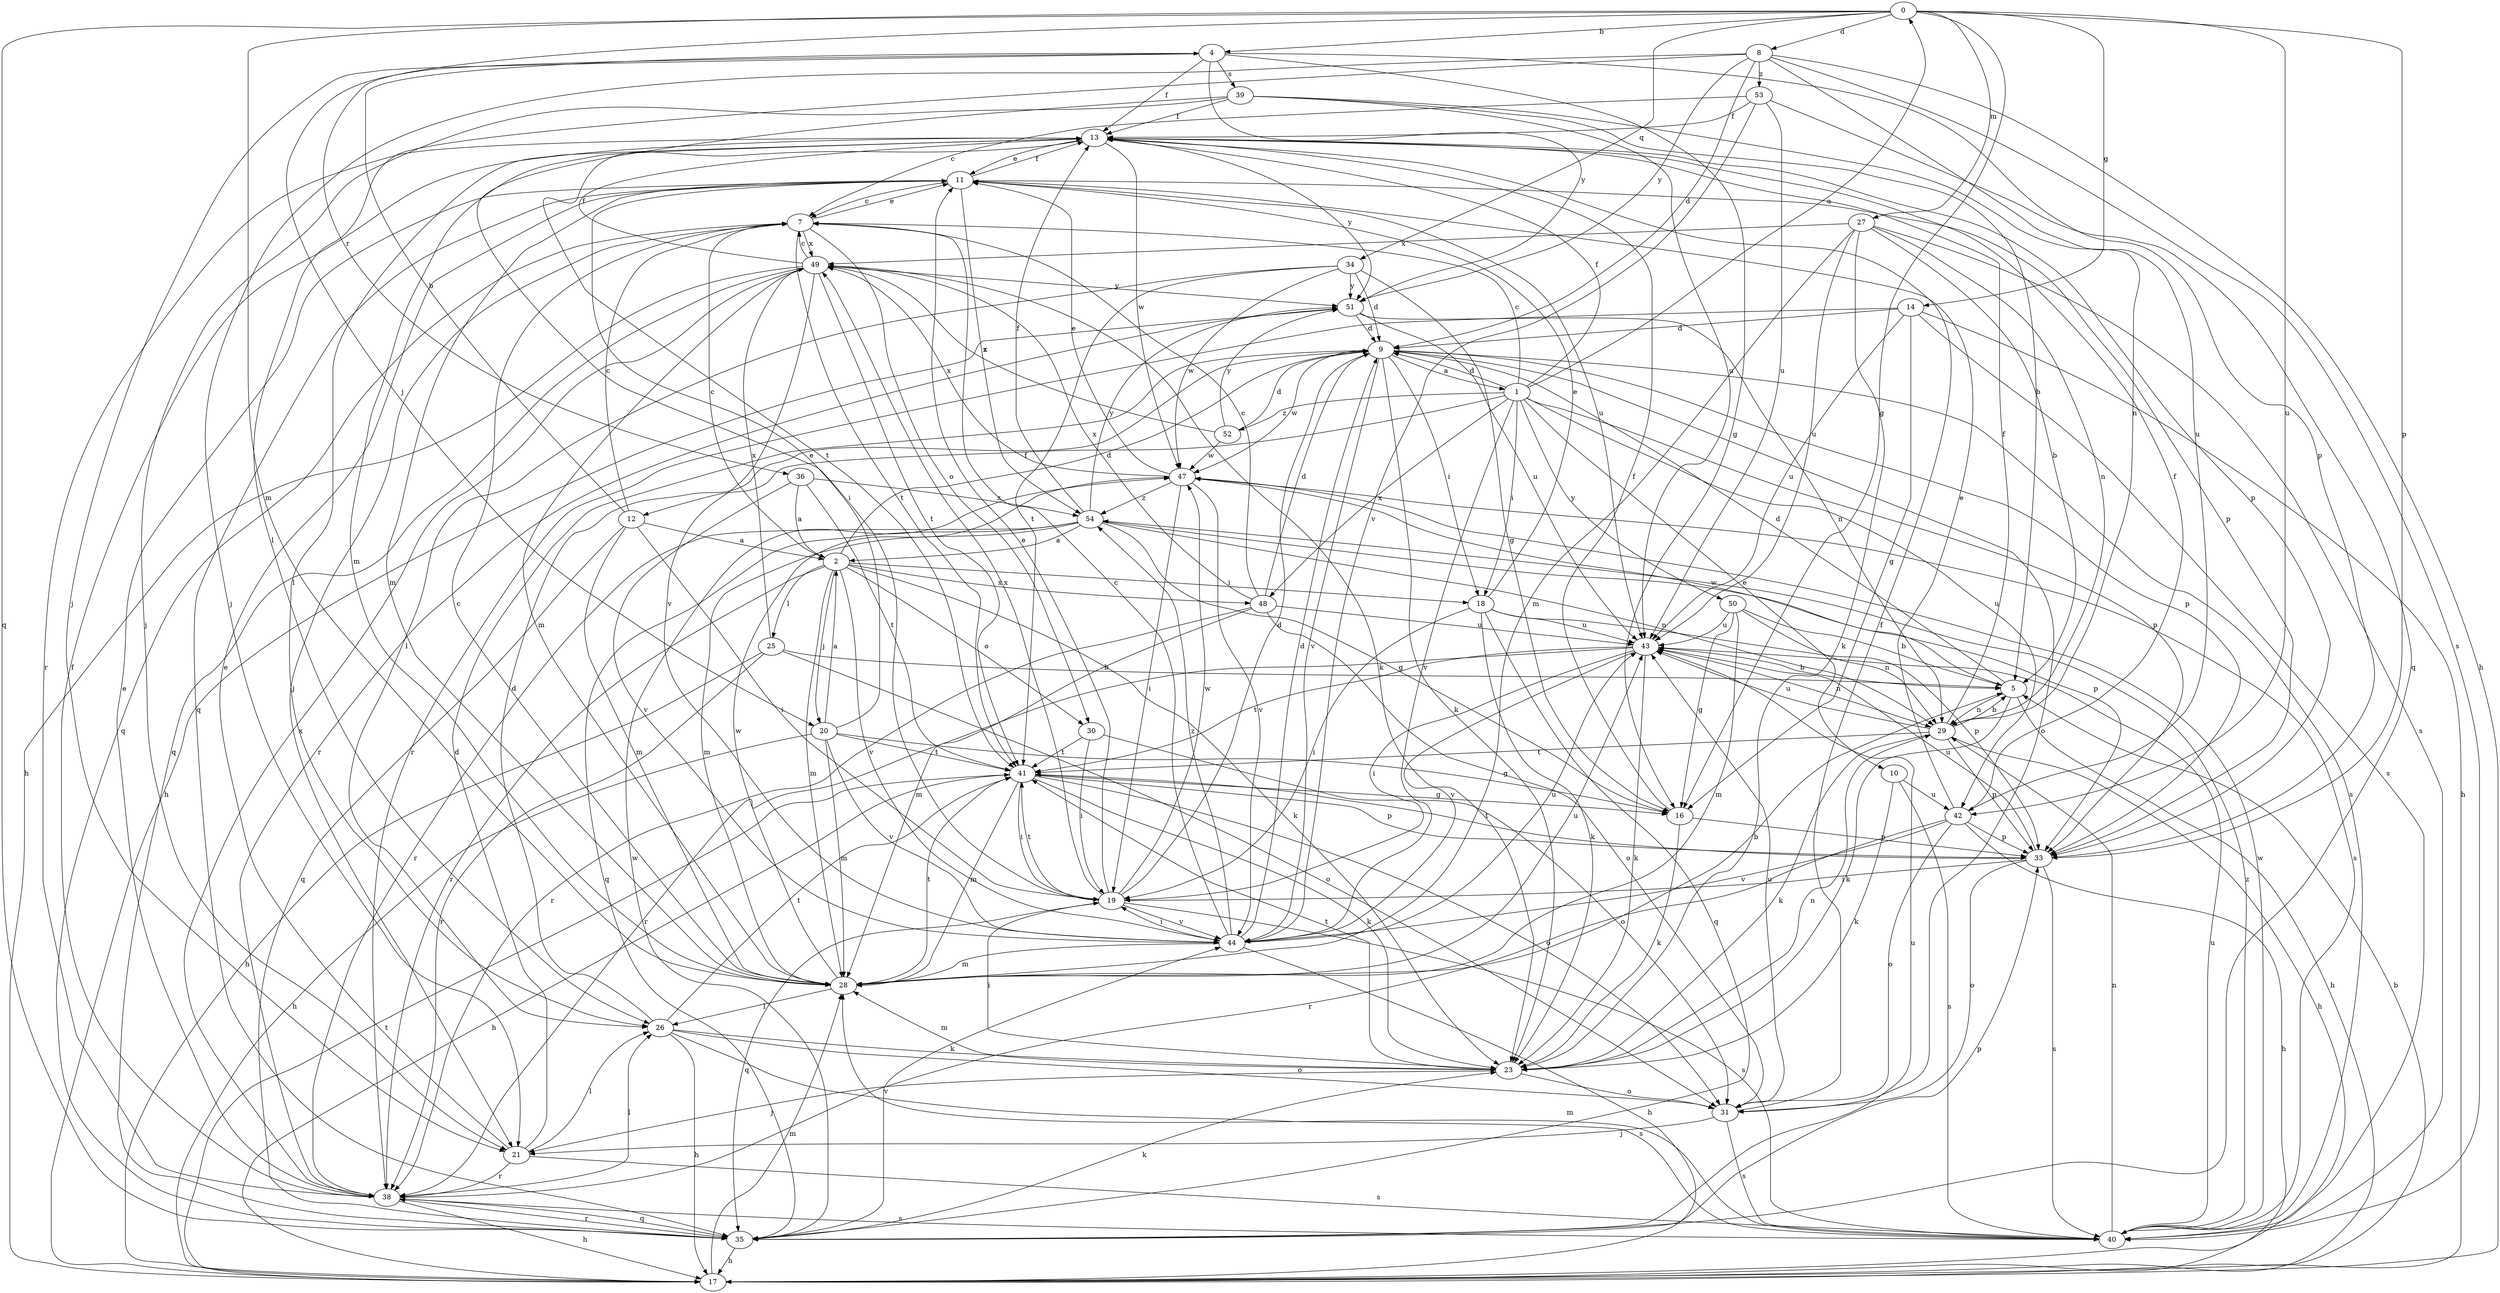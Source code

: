 strict digraph  {
0;
1;
2;
4;
5;
7;
8;
9;
10;
11;
12;
13;
14;
16;
17;
18;
19;
20;
21;
23;
25;
26;
27;
28;
29;
30;
31;
33;
34;
35;
36;
38;
39;
40;
41;
42;
43;
44;
47;
48;
49;
50;
51;
52;
53;
54;
0 -> 4  [label=b];
0 -> 8  [label=d];
0 -> 14  [label=g];
0 -> 16  [label=g];
0 -> 27  [label=m];
0 -> 28  [label=m];
0 -> 33  [label=p];
0 -> 34  [label=q];
0 -> 35  [label=q];
0 -> 36  [label=r];
0 -> 42  [label=u];
1 -> 0  [label=a];
1 -> 7  [label=c];
1 -> 9  [label=d];
1 -> 10  [label=e];
1 -> 12  [label=f];
1 -> 13  [label=f];
1 -> 18  [label=i];
1 -> 33  [label=p];
1 -> 42  [label=u];
1 -> 44  [label=v];
1 -> 48  [label=x];
1 -> 50  [label=y];
1 -> 52  [label=z];
2 -> 7  [label=c];
2 -> 9  [label=d];
2 -> 18  [label=i];
2 -> 20  [label=j];
2 -> 23  [label=k];
2 -> 25  [label=l];
2 -> 28  [label=m];
2 -> 30  [label=o];
2 -> 38  [label=r];
2 -> 44  [label=v];
2 -> 48  [label=x];
4 -> 13  [label=f];
4 -> 16  [label=g];
4 -> 20  [label=j];
4 -> 21  [label=j];
4 -> 33  [label=p];
4 -> 39  [label=s];
4 -> 51  [label=y];
5 -> 9  [label=d];
5 -> 17  [label=h];
5 -> 23  [label=k];
5 -> 29  [label=n];
5 -> 47  [label=w];
7 -> 11  [label=e];
7 -> 21  [label=j];
7 -> 30  [label=o];
7 -> 35  [label=q];
7 -> 41  [label=t];
7 -> 49  [label=x];
8 -> 9  [label=d];
8 -> 17  [label=h];
8 -> 21  [label=j];
8 -> 26  [label=l];
8 -> 40  [label=s];
8 -> 42  [label=u];
8 -> 51  [label=y];
8 -> 53  [label=z];
9 -> 1  [label=a];
9 -> 18  [label=i];
9 -> 23  [label=k];
9 -> 31  [label=o];
9 -> 33  [label=p];
9 -> 40  [label=s];
9 -> 44  [label=v];
9 -> 47  [label=w];
10 -> 23  [label=k];
10 -> 40  [label=s];
10 -> 42  [label=u];
11 -> 7  [label=c];
11 -> 13  [label=f];
11 -> 28  [label=m];
11 -> 33  [label=p];
11 -> 35  [label=q];
11 -> 43  [label=u];
11 -> 54  [label=z];
12 -> 2  [label=a];
12 -> 4  [label=b];
12 -> 7  [label=c];
12 -> 19  [label=i];
12 -> 28  [label=m];
12 -> 35  [label=q];
13 -> 11  [label=e];
13 -> 26  [label=l];
13 -> 28  [label=m];
13 -> 33  [label=p];
13 -> 38  [label=r];
13 -> 41  [label=t];
13 -> 47  [label=w];
13 -> 51  [label=y];
14 -> 9  [label=d];
14 -> 16  [label=g];
14 -> 17  [label=h];
14 -> 38  [label=r];
14 -> 40  [label=s];
14 -> 43  [label=u];
16 -> 13  [label=f];
16 -> 23  [label=k];
16 -> 33  [label=p];
17 -> 5  [label=b];
17 -> 28  [label=m];
17 -> 41  [label=t];
18 -> 11  [label=e];
18 -> 19  [label=i];
18 -> 23  [label=k];
18 -> 33  [label=p];
18 -> 35  [label=q];
18 -> 43  [label=u];
19 -> 9  [label=d];
19 -> 11  [label=e];
19 -> 35  [label=q];
19 -> 40  [label=s];
19 -> 41  [label=t];
19 -> 44  [label=v];
19 -> 47  [label=w];
19 -> 49  [label=x];
20 -> 2  [label=a];
20 -> 11  [label=e];
20 -> 16  [label=g];
20 -> 17  [label=h];
20 -> 28  [label=m];
20 -> 41  [label=t];
20 -> 44  [label=v];
21 -> 9  [label=d];
21 -> 11  [label=e];
21 -> 26  [label=l];
21 -> 38  [label=r];
21 -> 40  [label=s];
23 -> 19  [label=i];
23 -> 21  [label=j];
23 -> 28  [label=m];
23 -> 29  [label=n];
23 -> 31  [label=o];
23 -> 41  [label=t];
25 -> 5  [label=b];
25 -> 17  [label=h];
25 -> 31  [label=o];
25 -> 38  [label=r];
25 -> 49  [label=x];
26 -> 9  [label=d];
26 -> 17  [label=h];
26 -> 23  [label=k];
26 -> 31  [label=o];
26 -> 40  [label=s];
26 -> 41  [label=t];
27 -> 5  [label=b];
27 -> 23  [label=k];
27 -> 28  [label=m];
27 -> 29  [label=n];
27 -> 40  [label=s];
27 -> 43  [label=u];
27 -> 49  [label=x];
28 -> 5  [label=b];
28 -> 7  [label=c];
28 -> 26  [label=l];
28 -> 41  [label=t];
28 -> 43  [label=u];
28 -> 47  [label=w];
29 -> 5  [label=b];
29 -> 13  [label=f];
29 -> 17  [label=h];
29 -> 23  [label=k];
29 -> 33  [label=p];
29 -> 41  [label=t];
29 -> 43  [label=u];
30 -> 19  [label=i];
30 -> 31  [label=o];
30 -> 41  [label=t];
31 -> 13  [label=f];
31 -> 21  [label=j];
31 -> 40  [label=s];
31 -> 43  [label=u];
33 -> 19  [label=i];
33 -> 31  [label=o];
33 -> 40  [label=s];
33 -> 41  [label=t];
33 -> 43  [label=u];
34 -> 9  [label=d];
34 -> 16  [label=g];
34 -> 26  [label=l];
34 -> 41  [label=t];
34 -> 47  [label=w];
34 -> 51  [label=y];
35 -> 17  [label=h];
35 -> 23  [label=k];
35 -> 33  [label=p];
35 -> 38  [label=r];
35 -> 43  [label=u];
35 -> 44  [label=v];
35 -> 47  [label=w];
36 -> 2  [label=a];
36 -> 41  [label=t];
36 -> 44  [label=v];
36 -> 54  [label=z];
38 -> 11  [label=e];
38 -> 13  [label=f];
38 -> 17  [label=h];
38 -> 26  [label=l];
38 -> 35  [label=q];
38 -> 40  [label=s];
38 -> 49  [label=x];
39 -> 5  [label=b];
39 -> 13  [label=f];
39 -> 19  [label=i];
39 -> 21  [label=j];
39 -> 29  [label=n];
39 -> 43  [label=u];
40 -> 28  [label=m];
40 -> 29  [label=n];
40 -> 43  [label=u];
40 -> 47  [label=w];
40 -> 54  [label=z];
41 -> 16  [label=g];
41 -> 17  [label=h];
41 -> 19  [label=i];
41 -> 23  [label=k];
41 -> 28  [label=m];
41 -> 31  [label=o];
41 -> 33  [label=p];
42 -> 11  [label=e];
42 -> 13  [label=f];
42 -> 17  [label=h];
42 -> 31  [label=o];
42 -> 33  [label=p];
42 -> 38  [label=r];
42 -> 44  [label=v];
43 -> 5  [label=b];
43 -> 19  [label=i];
43 -> 23  [label=k];
43 -> 29  [label=n];
43 -> 38  [label=r];
43 -> 41  [label=t];
43 -> 44  [label=v];
44 -> 7  [label=c];
44 -> 9  [label=d];
44 -> 17  [label=h];
44 -> 19  [label=i];
44 -> 28  [label=m];
44 -> 43  [label=u];
44 -> 54  [label=z];
47 -> 11  [label=e];
47 -> 19  [label=i];
47 -> 40  [label=s];
47 -> 44  [label=v];
47 -> 49  [label=x];
47 -> 54  [label=z];
48 -> 7  [label=c];
48 -> 9  [label=d];
48 -> 28  [label=m];
48 -> 31  [label=o];
48 -> 38  [label=r];
48 -> 43  [label=u];
48 -> 49  [label=x];
49 -> 7  [label=c];
49 -> 13  [label=f];
49 -> 17  [label=h];
49 -> 23  [label=k];
49 -> 28  [label=m];
49 -> 35  [label=q];
49 -> 41  [label=t];
49 -> 44  [label=v];
49 -> 51  [label=y];
50 -> 5  [label=b];
50 -> 16  [label=g];
50 -> 28  [label=m];
50 -> 29  [label=n];
50 -> 43  [label=u];
51 -> 9  [label=d];
51 -> 17  [label=h];
51 -> 29  [label=n];
51 -> 38  [label=r];
51 -> 43  [label=u];
52 -> 9  [label=d];
52 -> 47  [label=w];
52 -> 49  [label=x];
52 -> 51  [label=y];
53 -> 7  [label=c];
53 -> 13  [label=f];
53 -> 35  [label=q];
53 -> 43  [label=u];
53 -> 44  [label=v];
54 -> 2  [label=a];
54 -> 13  [label=f];
54 -> 16  [label=g];
54 -> 28  [label=m];
54 -> 29  [label=n];
54 -> 33  [label=p];
54 -> 35  [label=q];
54 -> 38  [label=r];
54 -> 51  [label=y];
}
